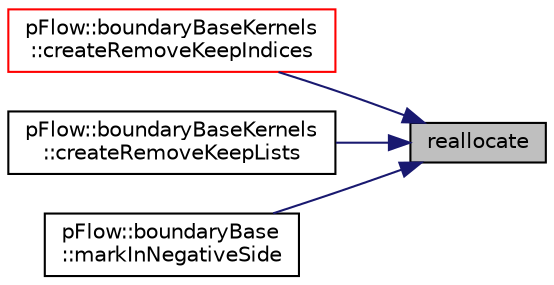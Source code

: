 digraph "reallocate"
{
 // LATEX_PDF_SIZE
  edge [fontname="Helvetica",fontsize="10",labelfontname="Helvetica",labelfontsize="10"];
  node [fontname="Helvetica",fontsize="10",shape=record];
  rankdir="RL";
  Node1 [label="reallocate",height=0.2,width=0.4,color="black", fillcolor="grey75", style="filled", fontcolor="black",tooltip="Reallocate memory to new cap and set size to 0."];
  Node1 -> Node2 [dir="back",color="midnightblue",fontsize="10",style="solid",fontname="Helvetica"];
  Node2 [label="pFlow::boundaryBaseKernels\l::createRemoveKeepIndices",height=0.2,width=0.4,color="red", fillcolor="white", style="filled",URL="$namespacepFlow_1_1boundaryBaseKernels.html#a38b0cabe5884a9ca33d98dc088b64dc5",tooltip=" "];
  Node1 -> Node5 [dir="back",color="midnightblue",fontsize="10",style="solid",fontname="Helvetica"];
  Node5 [label="pFlow::boundaryBaseKernels\l::createRemoveKeepLists",height=0.2,width=0.4,color="black", fillcolor="white", style="filled",URL="$namespacepFlow_1_1boundaryBaseKernels.html#a6d0fec8998c1ef57bdb964eb61358708",tooltip=" "];
  Node1 -> Node6 [dir="back",color="midnightblue",fontsize="10",style="solid",fontname="Helvetica"];
  Node6 [label="pFlow::boundaryBase\l::markInNegativeSide",height=0.2,width=0.4,color="black", fillcolor="white", style="filled",URL="$classpFlow_1_1boundaryBase.html#adf6c0f60325217f7997981fa44d3e306",tooltip=" "];
}
